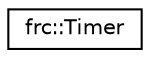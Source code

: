digraph "Graphical Class Hierarchy"
{
  edge [fontname="Helvetica",fontsize="10",labelfontname="Helvetica",labelfontsize="10"];
  node [fontname="Helvetica",fontsize="10",shape=record];
  rankdir="LR";
  Node1 [label="frc::Timer",height=0.2,width=0.4,color="black", fillcolor="white", style="filled",URL="$classfrc_1_1Timer.html",tooltip="Timer objects measure accumulated time in seconds. "];
}

